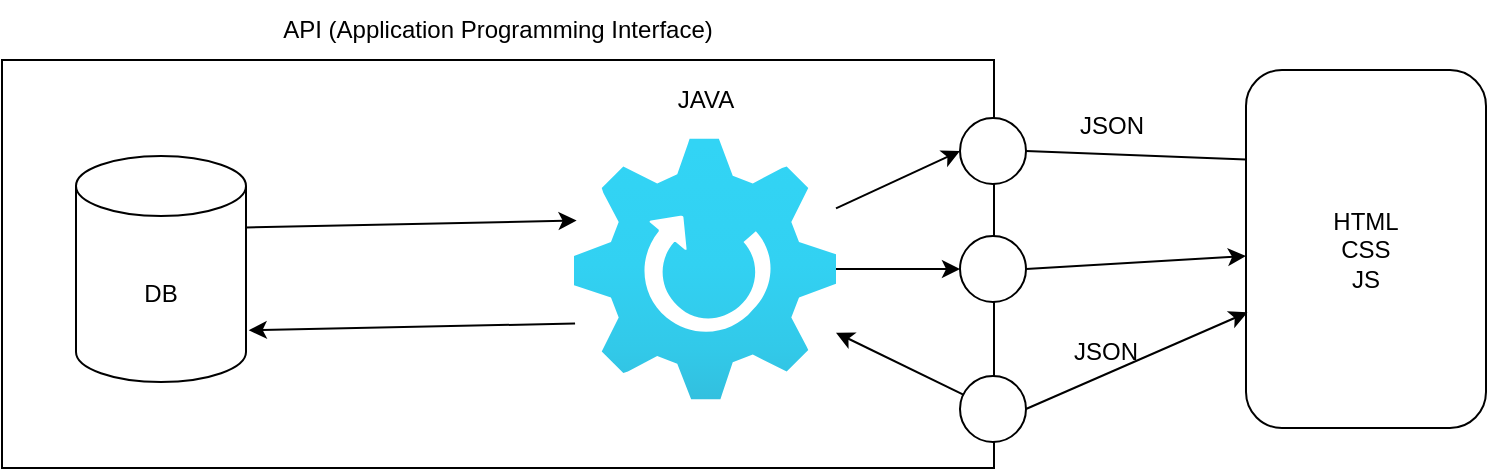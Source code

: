 <mxfile>
    <diagram id="HjfJaEZKAnVTJPBzDJuZ" name="Page-1">
        <mxGraphModel dx="1039" dy="469" grid="0" gridSize="10" guides="1" tooltips="1" connect="1" arrows="1" fold="1" page="1" pageScale="1" pageWidth="827" pageHeight="1169" math="0" shadow="0">
            <root>
                <mxCell id="0"/>
                <mxCell id="1" parent="0"/>
                <mxCell id="4" style="edgeStyle=none;html=1;exitX=0;exitY=0.25;exitDx=0;exitDy=0;entryX=1.002;entryY=0.302;entryDx=0;entryDy=0;entryPerimeter=0;startArrow=none;" edge="1" parent="1" source="16" target="3">
                    <mxGeometry relative="1" as="geometry"/>
                </mxCell>
                <mxCell id="2" value="HTML&lt;br&gt;CSS&lt;br&gt;JS" style="rounded=1;whiteSpace=wrap;html=1;" vertex="1" parent="1">
                    <mxGeometry x="667" y="285" width="120" height="179" as="geometry"/>
                </mxCell>
                <mxCell id="3" value="" style="rounded=0;whiteSpace=wrap;html=1;" vertex="1" parent="1">
                    <mxGeometry x="45" y="280" width="496" height="204" as="geometry"/>
                </mxCell>
                <mxCell id="5" style="edgeStyle=none;html=1;exitX=1;exitY=0.5;exitDx=0;exitDy=0;entryX=0.006;entryY=0.677;entryDx=0;entryDy=0;entryPerimeter=0;" edge="1" parent="1" source="18" target="2">
                    <mxGeometry relative="1" as="geometry">
                        <mxPoint x="677" y="339.75" as="sourcePoint"/>
                        <mxPoint x="551.992" y="337.076" as="targetPoint"/>
                    </mxGeometry>
                </mxCell>
                <mxCell id="6" value="JSON" style="text;html=1;strokeColor=none;fillColor=none;align=center;verticalAlign=middle;whiteSpace=wrap;rounded=0;" vertex="1" parent="1">
                    <mxGeometry x="570" y="298" width="60" height="30" as="geometry"/>
                </mxCell>
                <mxCell id="7" value="JSON" style="text;html=1;strokeColor=none;fillColor=none;align=center;verticalAlign=middle;whiteSpace=wrap;rounded=0;" vertex="1" parent="1">
                    <mxGeometry x="567" y="411" width="60" height="30" as="geometry"/>
                </mxCell>
                <mxCell id="8" value="API (Application Programming Interface)&lt;br&gt;" style="text;html=1;strokeColor=none;fillColor=none;align=center;verticalAlign=middle;whiteSpace=wrap;rounded=0;" vertex="1" parent="1">
                    <mxGeometry x="163" y="250" width="260" height="30" as="geometry"/>
                </mxCell>
                <mxCell id="12" style="edgeStyle=none;html=1;exitX=1;exitY=0;exitDx=0;exitDy=35.75;exitPerimeter=0;entryX=0.01;entryY=0.315;entryDx=0;entryDy=0;entryPerimeter=0;" edge="1" parent="1" source="9" target="11">
                    <mxGeometry relative="1" as="geometry"/>
                </mxCell>
                <mxCell id="9" value="DB" style="shape=cylinder3;whiteSpace=wrap;html=1;boundedLbl=1;backgroundOutline=1;size=15;" vertex="1" parent="1">
                    <mxGeometry x="82" y="328" width="85" height="113" as="geometry"/>
                </mxCell>
                <mxCell id="14" style="edgeStyle=none;html=1;entryX=1.016;entryY=0.771;entryDx=0;entryDy=0;entryPerimeter=0;exitX=0.004;exitY=0.708;exitDx=0;exitDy=0;exitPerimeter=0;" edge="1" parent="1" source="11" target="9">
                    <mxGeometry relative="1" as="geometry"/>
                </mxCell>
                <mxCell id="21" style="edgeStyle=none;html=1;entryX=0;entryY=0.5;entryDx=0;entryDy=0;" edge="1" parent="1" source="11" target="16">
                    <mxGeometry relative="1" as="geometry"/>
                </mxCell>
                <mxCell id="22" style="edgeStyle=none;html=1;" edge="1" parent="1" source="11" target="19">
                    <mxGeometry relative="1" as="geometry"/>
                </mxCell>
                <mxCell id="11" value="" style="aspect=fixed;html=1;points=[];align=center;image;fontSize=12;image=img/lib/azure2/general/Gear.svg;" vertex="1" parent="1">
                    <mxGeometry x="331" y="319" width="131" height="131" as="geometry"/>
                </mxCell>
                <mxCell id="15" value="JAVA" style="text;html=1;strokeColor=none;fillColor=none;align=center;verticalAlign=middle;whiteSpace=wrap;rounded=0;" vertex="1" parent="1">
                    <mxGeometry x="366.5" y="285" width="60" height="30" as="geometry"/>
                </mxCell>
                <mxCell id="17" value="" style="edgeStyle=none;html=1;exitX=0;exitY=0.25;exitDx=0;exitDy=0;entryX=1;entryY=0.5;entryDx=0;entryDy=0;endArrow=none;" edge="1" parent="1" source="2" target="16">
                    <mxGeometry relative="1" as="geometry">
                        <mxPoint x="667" y="329.75" as="sourcePoint"/>
                        <mxPoint x="541.992" y="327.076" as="targetPoint"/>
                    </mxGeometry>
                </mxCell>
                <mxCell id="16" value="" style="ellipse;whiteSpace=wrap;html=1;aspect=fixed;" vertex="1" parent="1">
                    <mxGeometry x="524" y="309" width="33" height="33" as="geometry"/>
                </mxCell>
                <mxCell id="23" style="edgeStyle=none;html=1;" edge="1" parent="1" source="18" target="11">
                    <mxGeometry relative="1" as="geometry"/>
                </mxCell>
                <mxCell id="18" value="" style="ellipse;whiteSpace=wrap;html=1;aspect=fixed;" vertex="1" parent="1">
                    <mxGeometry x="524" y="438" width="33" height="33" as="geometry"/>
                </mxCell>
                <mxCell id="20" style="edgeStyle=none;html=1;exitX=1;exitY=0.5;exitDx=0;exitDy=0;" edge="1" parent="1" source="19" target="2">
                    <mxGeometry relative="1" as="geometry"/>
                </mxCell>
                <mxCell id="19" value="" style="ellipse;whiteSpace=wrap;html=1;aspect=fixed;" vertex="1" parent="1">
                    <mxGeometry x="524" y="368" width="33" height="33" as="geometry"/>
                </mxCell>
            </root>
        </mxGraphModel>
    </diagram>
</mxfile>